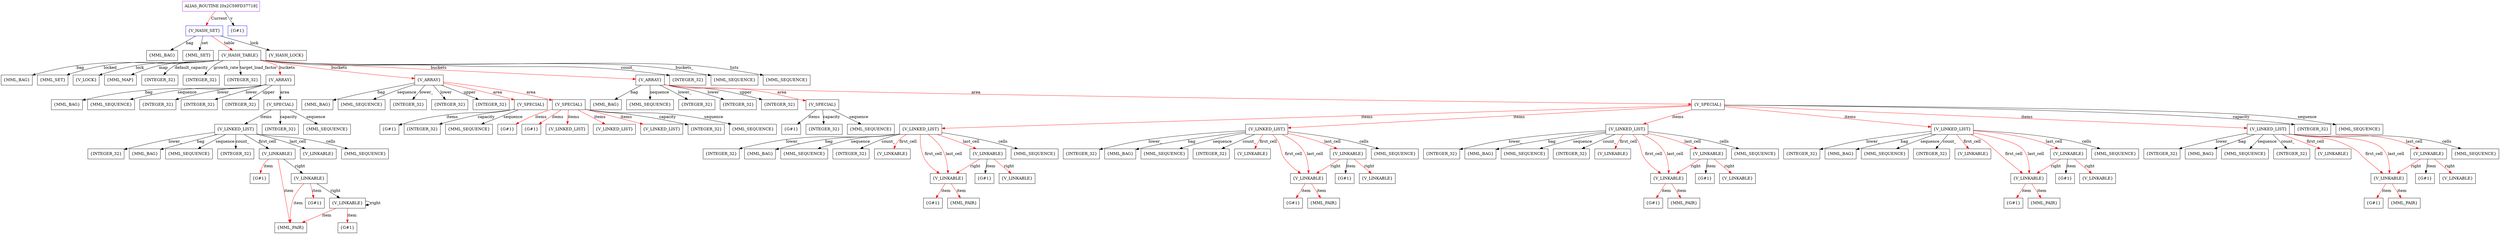 digraph g {
	node [shape=box]
	b1[color=purple label=<ALIAS_ROUTINE [0x2C59FD37718]>]
	b2[color=blue label=<{V_HASH_SET}>]
	b3[label=<{MML_BAG}>]
	b4[label=<{MML_SET}>]
	b5[label=<{V_HASH_TABLE}>]
	b6[label=<{MML_BAG}>]
	b7[label=<{MML_SET}>]
	b8[label=<{V_LOCK}>]
	b9[label=<{MML_MAP}>]
	b10[label=<{INTEGER_32}>]
	b11[label=<{INTEGER_32}>]
	b12[label=<{INTEGER_32}>]
	b13[label=<{V_ARRAY}>]
	b14[label=<{MML_BAG}>]
	b15[label=<{MML_SEQUENCE}>]
	b16[label=<{INTEGER_32}>]
	b17[label=<{INTEGER_32}>]
	b18[label=<{INTEGER_32}>]
	b19[label=<{V_SPECIAL}>]
	b20[label=<{V_LINKED_LIST}>]
	b21[label=<{INTEGER_32}>]
	b22[label=<{MML_BAG}>]
	b23[label=<{MML_SEQUENCE}>]
	b24[label=<{INTEGER_32}>]
	b25[label=<{V_LINKABLE}>]
	b26[label=<{G#1}>]
	b27[label=<{MML_PAIR}>]
	b28[label=<{V_LINKABLE}>]
	b29[label=<{G#1}>]
	b30[label=<{V_LINKABLE}>]
	b31[label=<{G#1}>]
	b32[label=<{V_LINKABLE}>]
	b33[label=<{MML_SEQUENCE}>]
	b34[label=<{INTEGER_32}>]
	b35[label=<{MML_SEQUENCE}>]
	b36[label=<{V_ARRAY}>]
	b37[label=<{MML_BAG}>]
	b38[label=<{MML_SEQUENCE}>]
	b39[label=<{INTEGER_32}>]
	b40[label=<{INTEGER_32}>]
	b41[label=<{INTEGER_32}>]
	b42[label=<{V_SPECIAL}>]
	b43[label=<{G#1}>]
	b44[label=<{INTEGER_32}>]
	b45[label=<{MML_SEQUENCE}>]
	b46[label=<{V_SPECIAL}>]
	b47[label=<{G#1}>]
	b48[label=<{G#1}>]
	b49[label=<{V_LINKED_LIST}>]
	b50[label=<{V_LINKED_LIST}>]
	b51[label=<{V_LINKED_LIST}>]
	b52[label=<{INTEGER_32}>]
	b53[label=<{MML_SEQUENCE}>]
	b54[label=<{V_ARRAY}>]
	b55[label=<{MML_BAG}>]
	b56[label=<{MML_SEQUENCE}>]
	b57[label=<{INTEGER_32}>]
	b58[label=<{INTEGER_32}>]
	b59[label=<{INTEGER_32}>]
	b60[label=<{V_SPECIAL}>]
	b61[label=<{G#1}>]
	b62[label=<{INTEGER_32}>]
	b63[label=<{MML_SEQUENCE}>]
	b64[label=<{V_SPECIAL}>]
	b65[label=<{V_LINKED_LIST}>]
	b66[label=<{INTEGER_32}>]
	b67[label=<{MML_BAG}>]
	b68[label=<{MML_SEQUENCE}>]
	b69[label=<{INTEGER_32}>]
	b70[label=<{V_LINKABLE}>]
	b71[label=<{V_LINKABLE}>]
	b72[label=<{G#1}>]
	b73[label=<{MML_PAIR}>]
	b74[label=<{V_LINKABLE}>]
	b75[label=<{G#1}>]
	b76[label=<{V_LINKABLE}>]
	b77[label=<{MML_SEQUENCE}>]
	b78[label=<{V_LINKED_LIST}>]
	b79[label=<{INTEGER_32}>]
	b80[label=<{MML_BAG}>]
	b81[label=<{MML_SEQUENCE}>]
	b82[label=<{INTEGER_32}>]
	b83[label=<{V_LINKABLE}>]
	b84[label=<{V_LINKABLE}>]
	b85[label=<{G#1}>]
	b86[label=<{MML_PAIR}>]
	b87[label=<{V_LINKABLE}>]
	b88[label=<{G#1}>]
	b89[label=<{V_LINKABLE}>]
	b90[label=<{MML_SEQUENCE}>]
	b91[label=<{V_LINKED_LIST}>]
	b92[label=<{INTEGER_32}>]
	b93[label=<{MML_BAG}>]
	b94[label=<{MML_SEQUENCE}>]
	b95[label=<{INTEGER_32}>]
	b96[label=<{V_LINKABLE}>]
	b97[label=<{V_LINKABLE}>]
	b98[label=<{G#1}>]
	b99[label=<{MML_PAIR}>]
	b100[label=<{V_LINKABLE}>]
	b101[label=<{G#1}>]
	b102[label=<{V_LINKABLE}>]
	b103[label=<{MML_SEQUENCE}>]
	b104[label=<{V_LINKED_LIST}>]
	b105[label=<{INTEGER_32}>]
	b106[label=<{MML_BAG}>]
	b107[label=<{MML_SEQUENCE}>]
	b108[label=<{INTEGER_32}>]
	b109[label=<{V_LINKABLE}>]
	b110[label=<{V_LINKABLE}>]
	b111[label=<{G#1}>]
	b112[label=<{MML_PAIR}>]
	b113[label=<{V_LINKABLE}>]
	b114[label=<{G#1}>]
	b115[label=<{V_LINKABLE}>]
	b116[label=<{MML_SEQUENCE}>]
	b117[label=<{V_LINKED_LIST}>]
	b118[label=<{INTEGER_32}>]
	b119[label=<{MML_BAG}>]
	b120[label=<{MML_SEQUENCE}>]
	b121[label=<{INTEGER_32}>]
	b122[label=<{V_LINKABLE}>]
	b123[label=<{V_LINKABLE}>]
	b124[label=<{G#1}>]
	b125[label=<{MML_PAIR}>]
	b126[label=<{V_LINKABLE}>]
	b127[label=<{G#1}>]
	b128[label=<{V_LINKABLE}>]
	b129[label=<{MML_SEQUENCE}>]
	b130[label=<{INTEGER_32}>]
	b131[label=<{MML_SEQUENCE}>]
	b132[label=<{INTEGER_32}>]
	b133[label=<{MML_SEQUENCE}>]
	b134[label=<{MML_SEQUENCE}>]
	b135[label=<{V_HASH_LOCK}>]
	b136[color=blue label=<{G#1}>]
	b1->b2[color=red label=<Current>]
	b2->b3[label=<bag>]
	b2->b4[label=<set>]
	b2->b5[color=red label=<table>]
	b5->b6[label=<bag>]
	b5->b7[label=<locked>]
	b5->b8[label=<lock>]
	b5->b9[label=<map>]
	b5->b10[label=<default_capacity>]
	b5->b11[label=<growth_rate>]
	b5->b12[label=<target_load_factor>]
	b5->b13[color=red label=<buckets>]
	b13->b14[label=<bag>]
	b13->b15[label=<sequence>]
	b13->b16[label=<lower_>]
	b13->b17[label=<lower>]
	b13->b18[label=<upper>]
	b13->b19[label=<area>]
	b19->b20[label=<items>]
	b20->b21[label=<lower_>]
	b20->b22[label=<bag>]
	b20->b23[label=<sequence>]
	b20->b24[label=<count_>]
	b20->b25[label=<first_cell>]
	b25->b26[color=red label=<item>]
	b25->b27[color=red label=<item>]
	b25->b28[label=<right>]
	b28->b29[color=red label=<item>]
	b28->b27[color=red label=<item>]
	b28->b30[label=<right>]
	b30->b31[color=red label=<item>]
	b30->b27[color=red label=<item>]
	b30->b30[label=<right>]
	b20->b32[label=<last_cell>]
	b20->b33[label=<cells>]
	b19->b34[label=<capacity>]
	b19->b35[label=<sequence>]
	b5->b36[color=red label=<buckets>]
	b36->b37[label=<bag>]
	b36->b38[label=<sequence>]
	b36->b39[label=<lower_>]
	b36->b40[label=<lower>]
	b36->b41[label=<upper>]
	b36->b42[color=red label=<area>]
	b42->b43[label=<items>]
	b42->b44[label=<capacity>]
	b42->b45[label=<sequence>]
	b36->b46[color=red label=<area>]
	b46->b47[color=red label=<items>]
	b46->b48[color=red label=<items>]
	b46->b49[color=red label=<items>]
	b46->b50[color=red label=<items>]
	b46->b51[color=red label=<items>]
	b46->b52[label=<capacity>]
	b46->b53[label=<sequence>]
	b5->b54[color=red label=<buckets>]
	b54->b55[label=<bag>]
	b54->b56[label=<sequence>]
	b54->b57[label=<lower_>]
	b54->b58[label=<lower>]
	b54->b59[label=<upper>]
	b54->b60[color=red label=<area>]
	b60->b61[label=<items>]
	b60->b62[label=<capacity>]
	b60->b63[label=<sequence>]
	b54->b64[color=red label=<area>]
	b64->b65[color=red label=<items>]
	b65->b66[label=<lower_>]
	b65->b67[label=<bag>]
	b65->b68[label=<sequence>]
	b65->b69[label=<count_>]
	b65->b70[color=red label=<first_cell>]
	b65->b71[color=red label=<first_cell>]
	b71->b72[color=red label=<item>]
	b71->b73[color=red label=<item>]
	b65->b74[color=red label=<last_cell>]
	b74->b75[label=<item>]
	b74->b76[color=red label=<right>]
	b74->b71[color=red label=<right>]
	b65->b71[color=red label=<last_cell>]
	b65->b77[label=<cells>]
	b64->b78[color=red label=<items>]
	b78->b79[label=<lower_>]
	b78->b80[label=<bag>]
	b78->b81[label=<sequence>]
	b78->b82[label=<count_>]
	b78->b83[color=red label=<first_cell>]
	b78->b84[color=red label=<first_cell>]
	b84->b85[color=red label=<item>]
	b84->b86[color=red label=<item>]
	b78->b87[color=red label=<last_cell>]
	b87->b88[label=<item>]
	b87->b89[color=red label=<right>]
	b87->b84[color=red label=<right>]
	b78->b84[color=red label=<last_cell>]
	b78->b90[label=<cells>]
	b64->b91[color=red label=<items>]
	b91->b92[label=<lower_>]
	b91->b93[label=<bag>]
	b91->b94[label=<sequence>]
	b91->b95[label=<count_>]
	b91->b96[color=red label=<first_cell>]
	b91->b97[color=red label=<first_cell>]
	b97->b98[color=red label=<item>]
	b97->b99[color=red label=<item>]
	b91->b100[color=red label=<last_cell>]
	b100->b101[label=<item>]
	b100->b102[color=red label=<right>]
	b100->b97[color=red label=<right>]
	b91->b97[color=red label=<last_cell>]
	b91->b103[label=<cells>]
	b64->b104[color=red label=<items>]
	b104->b105[label=<lower_>]
	b104->b106[label=<bag>]
	b104->b107[label=<sequence>]
	b104->b108[label=<count_>]
	b104->b109[color=red label=<first_cell>]
	b104->b110[color=red label=<first_cell>]
	b110->b111[color=red label=<item>]
	b110->b112[color=red label=<item>]
	b104->b113[color=red label=<last_cell>]
	b113->b114[label=<item>]
	b113->b115[color=red label=<right>]
	b113->b110[color=red label=<right>]
	b104->b110[color=red label=<last_cell>]
	b104->b116[label=<cells>]
	b64->b117[color=red label=<items>]
	b117->b118[label=<lower_>]
	b117->b119[label=<bag>]
	b117->b120[label=<sequence>]
	b117->b121[label=<count_>]
	b117->b122[color=red label=<first_cell>]
	b117->b123[color=red label=<first_cell>]
	b123->b124[color=red label=<item>]
	b123->b125[color=red label=<item>]
	b117->b126[color=red label=<last_cell>]
	b126->b127[label=<item>]
	b126->b128[color=red label=<right>]
	b126->b123[color=red label=<right>]
	b117->b123[color=red label=<last_cell>]
	b117->b129[label=<cells>]
	b64->b130[label=<capacity>]
	b64->b131[label=<sequence>]
	b5->b132[label=<count_>]
	b5->b133[label=<buckets_>]
	b5->b134[label=<lists>]
	b2->b135[label=<lock>]
	b1->b136[label=<v>]
}
